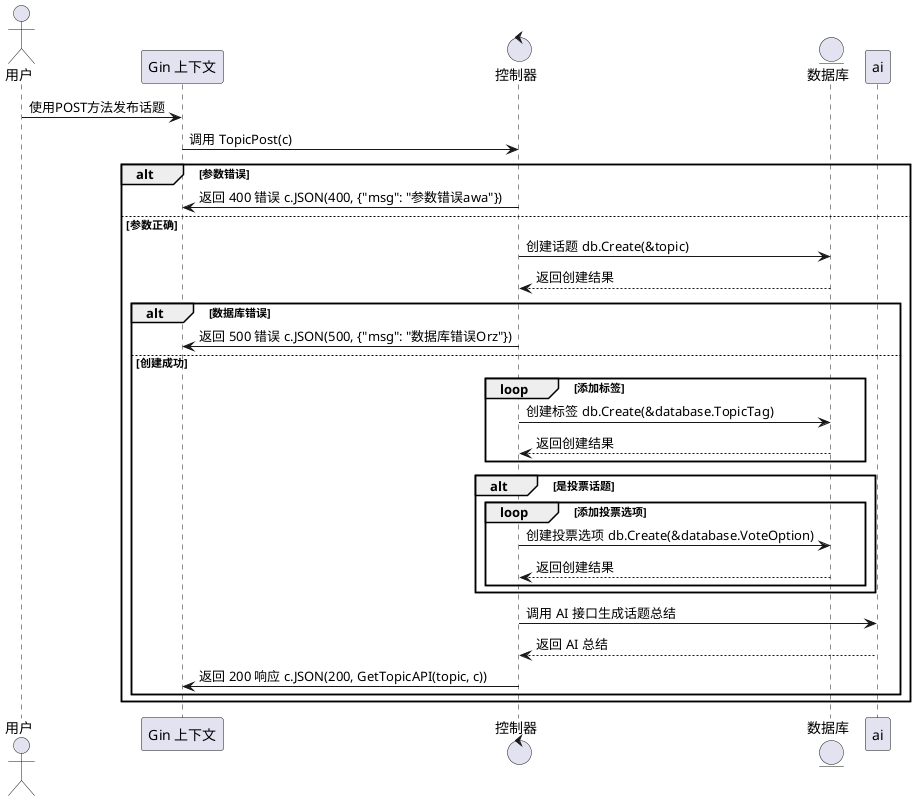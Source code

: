 @startuml
actor 用户 as u

participant "Gin 上下文" as c

control "控制器" as ctrl

entity "数据库" as db

u -> c : 使用POST方法发布话题
c -> ctrl : 调用 TopicPost(c)
alt 参数错误
    ctrl -> c : 返回 400 错误 c.JSON(400, {"msg": "参数错误awa"})
else 参数正确
    ctrl -> db : 创建话题 db.Create(&topic)
    db --> ctrl : 返回创建结果
    alt 数据库错误
        ctrl -> c : 返回 500 错误 c.JSON(500, {"msg": "数据库错误Orz"})
    else 创建成功
        loop 添加标签
            ctrl -> db : 创建标签 db.Create(&database.TopicTag)
            db --> ctrl : 返回创建结果
        end
        alt 是投票话题
            loop 添加投票选项
                ctrl -> db : 创建投票选项 db.Create(&database.VoteOption)
                db --> ctrl : 返回创建结果
            end
        end
        ctrl -> ai : 调用 AI 接口生成话题总结
        ai --> ctrl : 返回 AI 总结
        ctrl -> c : 返回 200 响应 c.JSON(200, GetTopicAPI(topic, c))
    end
end
@enduml